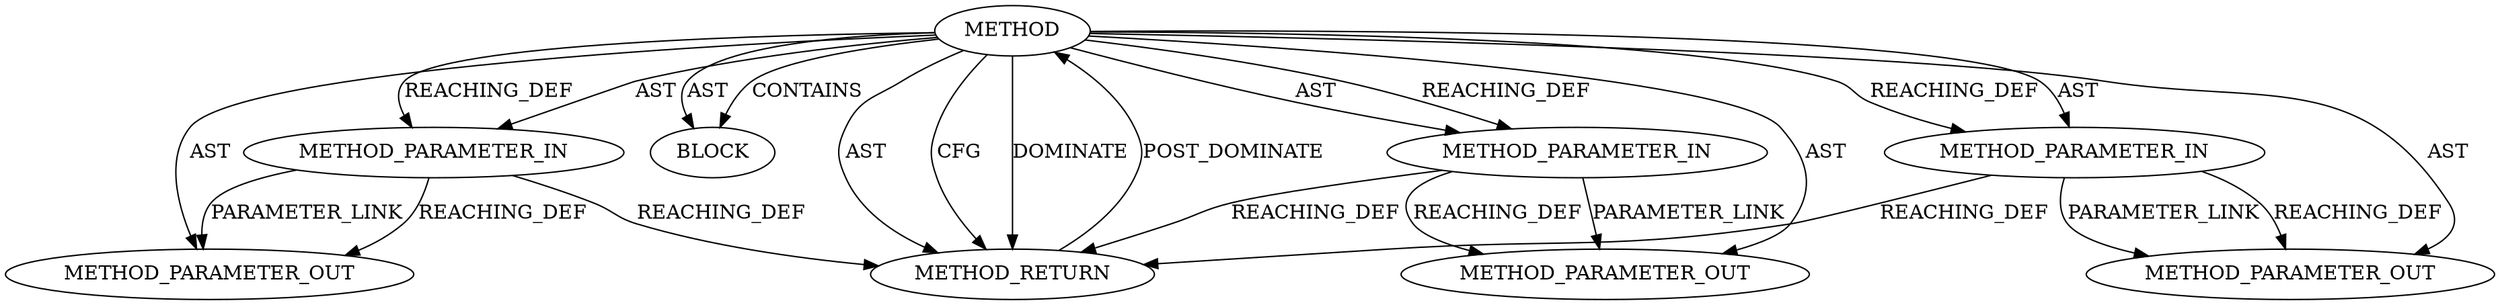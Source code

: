 digraph {
  549 [label=BLOCK ORDER=4 ARGUMENT_INDEX=-1 CODE="<empty>" TYPE_FULL_NAME="<empty>"]
  546 [label=METHOD_PARAMETER_IN ORDER=1 CODE="struct sock *sk" IS_VARIADIC=false COLUMN_NUMBER=29 LINE_NUMBER=267 TYPE_FULL_NAME="sock*" EVALUATION_STRATEGY="BY_VALUE" INDEX=1 NAME="sk"]
  21252 [label=METHOD_PARAMETER_OUT ORDER=1 CODE="struct sock *sk" IS_VARIADIC=false COLUMN_NUMBER=29 LINE_NUMBER=267 TYPE_FULL_NAME="sock*" EVALUATION_STRATEGY="BY_VALUE" INDEX=1 NAME="sk"]
  550 [label=METHOD_RETURN ORDER=5 CODE="RET" COLUMN_NUMBER=5 LINE_NUMBER=267 TYPE_FULL_NAME="int" EVALUATION_STRATEGY="BY_VALUE"]
  548 [label=METHOD_PARAMETER_IN ORDER=3 CODE="int flags" IS_VARIADIC=false COLUMN_NUMBER=8 LINE_NUMBER=268 TYPE_FULL_NAME="int" EVALUATION_STRATEGY="BY_VALUE" INDEX=3 NAME="flags"]
  545 [label=METHOD COLUMN_NUMBER=5 LINE_NUMBER=267 COLUMN_NUMBER_END=17 IS_EXTERNAL=false SIGNATURE="int tls_push_partial_record (sock*,tls_context*,int)" NAME="tls_push_partial_record" AST_PARENT_TYPE="TYPE_DECL" AST_PARENT_FULL_NAME="tls.h:<global>" ORDER=72 CODE="int tls_push_partial_record(struct sock *sk, struct tls_context *ctx,
			    int flags);" FULL_NAME="tls_push_partial_record" LINE_NUMBER_END=268 FILENAME="tls.h"]
  21253 [label=METHOD_PARAMETER_OUT ORDER=2 CODE="struct tls_context *ctx" IS_VARIADIC=false COLUMN_NUMBER=46 LINE_NUMBER=267 TYPE_FULL_NAME="tls_context*" EVALUATION_STRATEGY="BY_VALUE" INDEX=2 NAME="ctx"]
  21254 [label=METHOD_PARAMETER_OUT ORDER=3 CODE="int flags" IS_VARIADIC=false COLUMN_NUMBER=8 LINE_NUMBER=268 TYPE_FULL_NAME="int" EVALUATION_STRATEGY="BY_VALUE" INDEX=3 NAME="flags"]
  547 [label=METHOD_PARAMETER_IN ORDER=2 CODE="struct tls_context *ctx" IS_VARIADIC=false COLUMN_NUMBER=46 LINE_NUMBER=267 TYPE_FULL_NAME="tls_context*" EVALUATION_STRATEGY="BY_VALUE" INDEX=2 NAME="ctx"]
  545 -> 546 [label=AST ]
  545 -> 547 [label=REACHING_DEF VARIABLE=""]
  547 -> 21253 [label=PARAMETER_LINK ]
  545 -> 550 [label=AST ]
  545 -> 549 [label=CONTAINS ]
  545 -> 548 [label=REACHING_DEF VARIABLE=""]
  550 -> 545 [label=POST_DOMINATE ]
  548 -> 550 [label=REACHING_DEF VARIABLE="flags"]
  545 -> 550 [label=CFG ]
  548 -> 21254 [label=PARAMETER_LINK ]
  545 -> 21252 [label=AST ]
  547 -> 550 [label=REACHING_DEF VARIABLE="ctx"]
  545 -> 21253 [label=AST ]
  545 -> 546 [label=REACHING_DEF VARIABLE=""]
  545 -> 549 [label=AST ]
  545 -> 548 [label=AST ]
  547 -> 21253 [label=REACHING_DEF VARIABLE="ctx"]
  545 -> 547 [label=AST ]
  546 -> 21252 [label=PARAMETER_LINK ]
  548 -> 21254 [label=REACHING_DEF VARIABLE="flags"]
  546 -> 550 [label=REACHING_DEF VARIABLE="sk"]
  545 -> 550 [label=DOMINATE ]
  545 -> 21254 [label=AST ]
  546 -> 21252 [label=REACHING_DEF VARIABLE="sk"]
}
